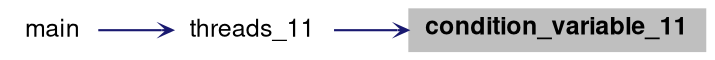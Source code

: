 digraph "condition_variable_11"
{
 // LATEX_PDF_SIZE
  bgcolor="transparent";
  edge [fontname="Helvetica,Arial,sans-serif",fontsize=15,labelfontsize=15 arrowhead=open arrowtail=open arrowsize=0.5];
  node [fontname="Helvetica,Arial,sans-serif",fontsize=15,fontsize=12 shape=plaintext];
  rankdir="RL";
  Node1 [label=<<b>condition_variable_11</b>>,height=0.2,width=0.4,color="black", fillcolor="grey75", style="filled", fontcolor="black",tooltip=" "];
  Node1 -> Node2 [dir="back",color="midnightblue",style="solid"];
  Node2 [label="threads_11",height=0.2,width=0.4,color="black",URL="$group__threads11.html#ga6d132ee45948dcf65ae3ecd9177f6725",tooltip=" "];
  Node2 -> Node3 [dir="back",color="midnightblue",style="solid"];
  Node3 [label="main",height=0.2,width=0.4,color="black",URL="$group__CPP11.html#ga840291bc02cba5474a4cb46a9b9566fe",tooltip=" "];
}
